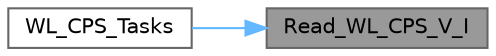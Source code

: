 digraph "Read_WL_CPS_V_I"
{
 // LATEX_PDF_SIZE
  bgcolor="transparent";
  edge [fontname=Helvetica,fontsize=10,labelfontname=Helvetica,labelfontsize=10];
  node [fontname=Helvetica,fontsize=10,shape=box,height=0.2,width=0.4];
  rankdir="RL";
  Node1 [id="Node000001",label="Read_WL_CPS_V_I",height=0.2,width=0.4,color="gray40", fillcolor="grey60", style="filled", fontcolor="black",tooltip=" "];
  Node1 -> Node2 [id="edge1_Node000001_Node000002",dir="back",color="steelblue1",style="solid",tooltip=" "];
  Node2 [id="Node000002",label="WL_CPS_Tasks",height=0.2,width=0.4,color="grey40", fillcolor="white", style="filled",URL="$wl__cps_8c.html#aaad98aba229bad2faf7cb6cee2b5a2f5",tooltip=" "];
}
